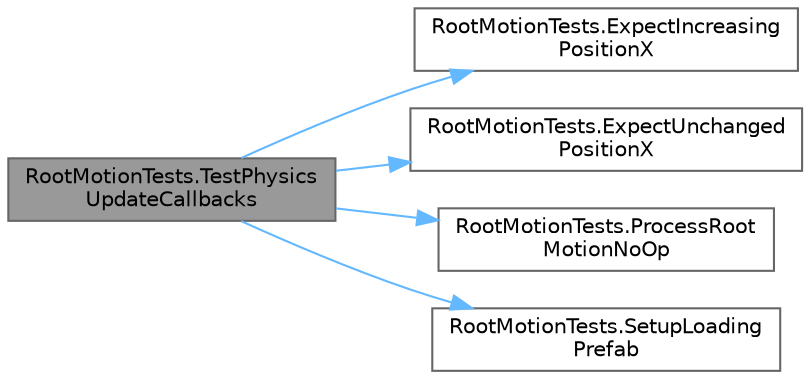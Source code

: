 digraph "RootMotionTests.TestPhysicsUpdateCallbacks"
{
 // LATEX_PDF_SIZE
  bgcolor="transparent";
  edge [fontname=Helvetica,fontsize=10,labelfontname=Helvetica,labelfontsize=10];
  node [fontname=Helvetica,fontsize=10,shape=box,height=0.2,width=0.4];
  rankdir="LR";
  Node1 [id="Node000001",label="RootMotionTests.TestPhysics\lUpdateCallbacks",height=0.2,width=0.4,color="gray40", fillcolor="grey60", style="filled", fontcolor="black",tooltip=" "];
  Node1 -> Node2 [id="edge1_Node000001_Node000002",color="steelblue1",style="solid",tooltip=" "];
  Node2 [id="Node000002",label="RootMotionTests.ExpectIncreasing\lPositionX",height=0.2,width=0.4,color="grey40", fillcolor="white", style="filled",URL="$class_root_motion_tests.html#a22743a5e46cc65df68b46c1e5ac22b24",tooltip=" "];
  Node1 -> Node3 [id="edge2_Node000001_Node000003",color="steelblue1",style="solid",tooltip=" "];
  Node3 [id="Node000003",label="RootMotionTests.ExpectUnchanged\lPositionX",height=0.2,width=0.4,color="grey40", fillcolor="white", style="filled",URL="$class_root_motion_tests.html#a1b61b27b2a39c8bdf9dbf93310134275",tooltip=" "];
  Node1 -> Node4 [id="edge3_Node000001_Node000004",color="steelblue1",style="solid",tooltip=" "];
  Node4 [id="Node000004",label="RootMotionTests.ProcessRoot\lMotionNoOp",height=0.2,width=0.4,color="grey40", fillcolor="white", style="filled",URL="$class_root_motion_tests.html#a224dd71be259605dd42a011764decdc8",tooltip=" "];
  Node1 -> Node5 [id="edge4_Node000001_Node000005",color="steelblue1",style="solid",tooltip=" "];
  Node5 [id="Node000005",label="RootMotionTests.SetupLoading\lPrefab",height=0.2,width=0.4,color="grey40", fillcolor="white", style="filled",URL="$class_root_motion_tests.html#aeacfa1bf46eecbb1325464e6d4a74f33",tooltip=" "];
}
